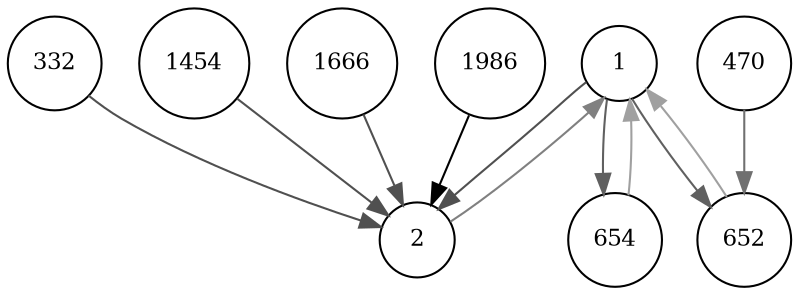digraph "graph" {
	node [fontsize="11pt" shape=circle]
	1
	2
	332
	470
	652
	654
	1454
	1666
	1986
	1 -> 2 [color="#505050"]
	1 -> 652 [color="#606060"]
	1 -> 654 [color="#606060"]
	2 -> 1 [color="#808080"]
	332 -> 2 [color="#505050"]
	470 -> 652 [color="#707070"]
	652 -> 1 [color="#a0a0a0"]
	654 -> 1 [color="#a0a0a0"]
	1454 -> 2 [color="#505050"]
	1666 -> 2 [color="#505050"]
	1986 -> 2 [color="#000000"]
}
